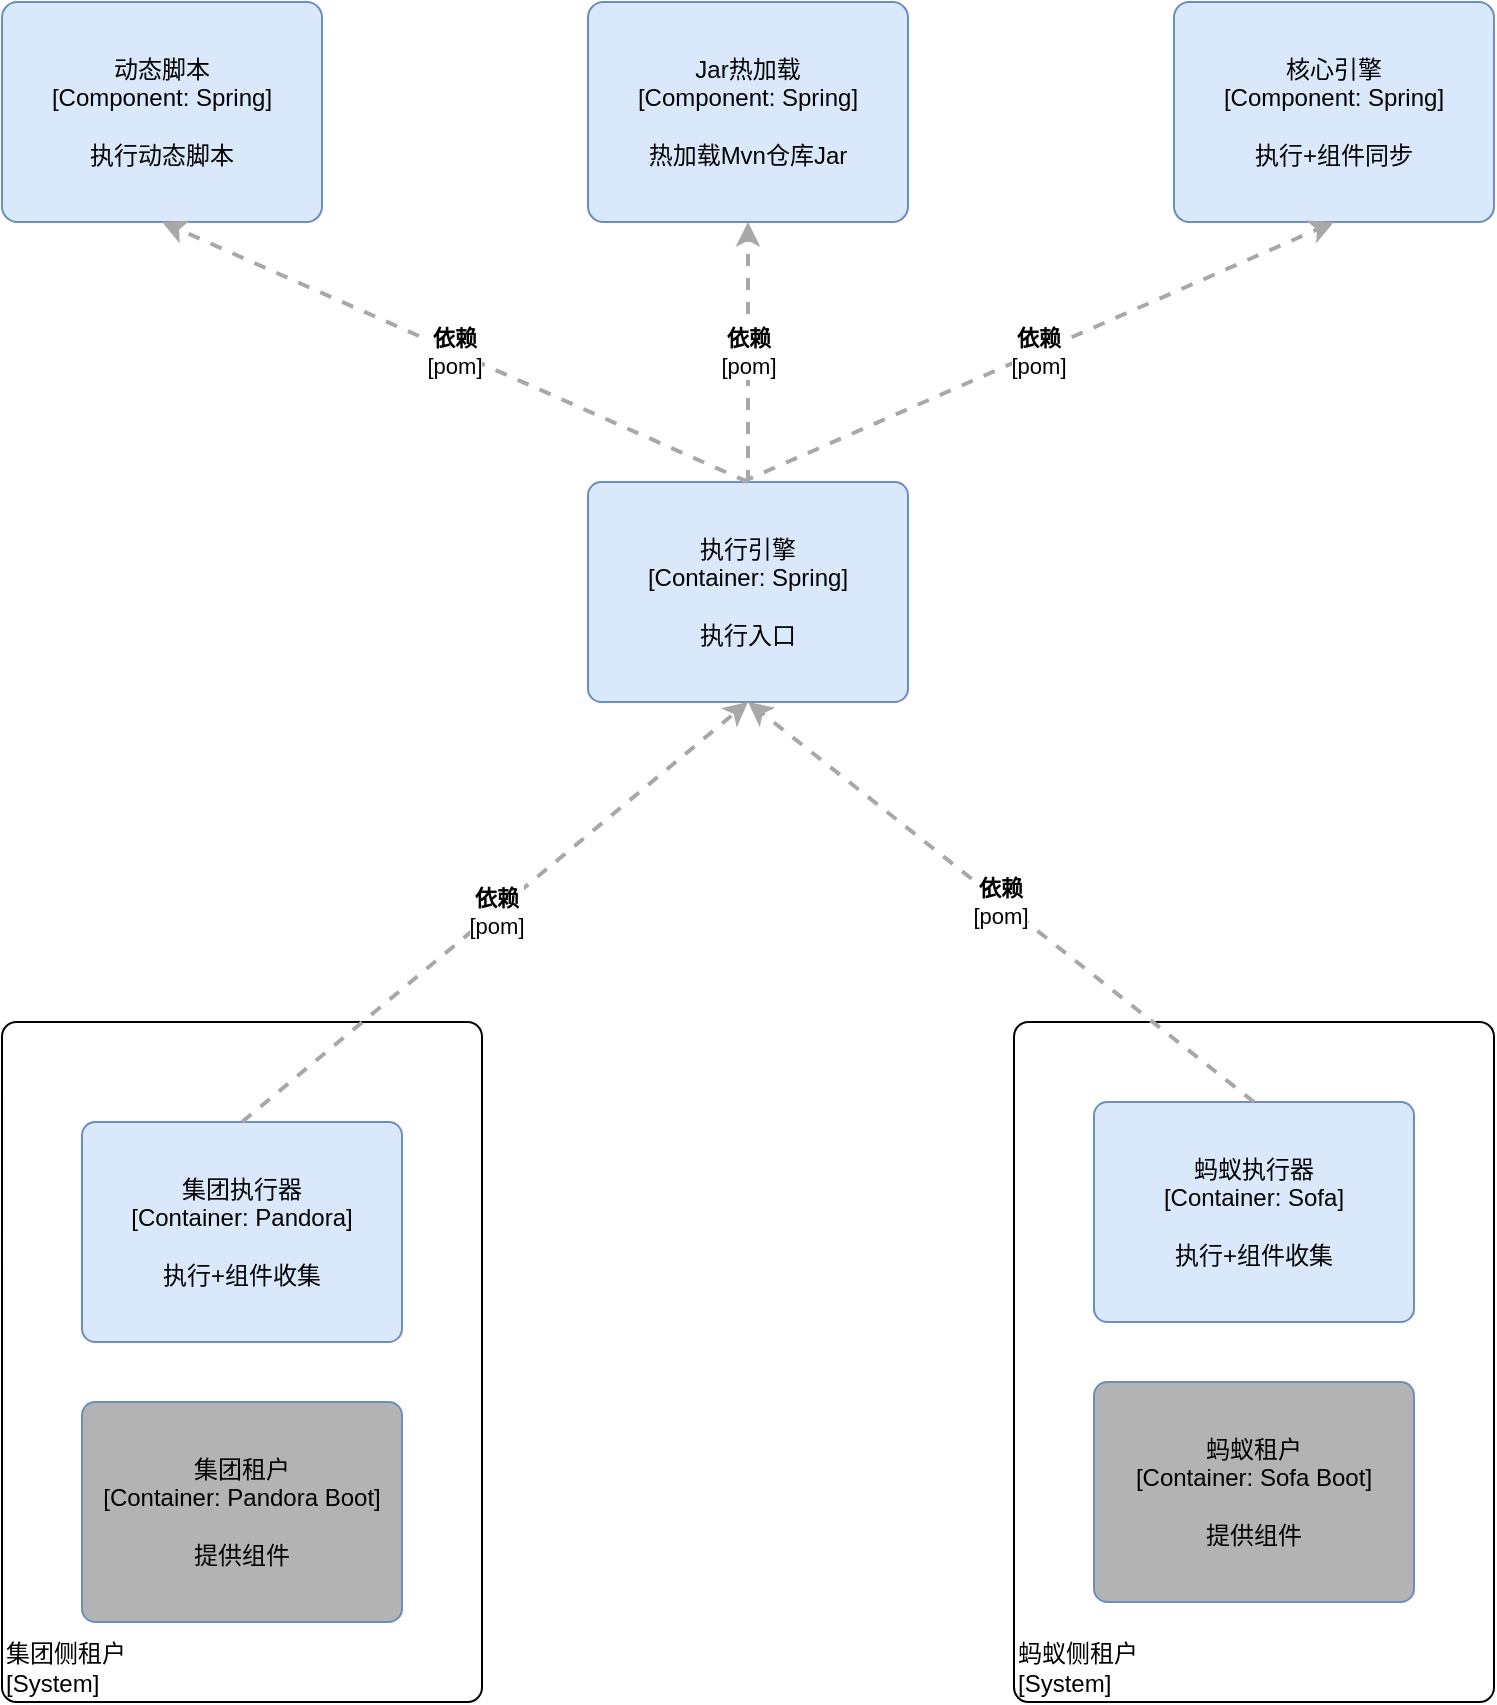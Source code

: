 <mxfile version="10.7.5" type="github"><diagram id="cb1CJ6oMo5VtyjcUvaWf" name="Page-1"><mxGraphModel dx="918" dy="544" grid="1" gridSize="10" guides="1" tooltips="1" connect="1" arrows="1" fold="1" page="1" pageScale="1" pageWidth="827" pageHeight="1169" math="0" shadow="0"><root><mxCell id="0"/><mxCell id="1" parent="0"/><object label="动态脚本&lt;br&gt;&lt;div&gt;[Component:&amp;nbsp;&lt;span&gt;Spring&lt;/span&gt;&lt;span&gt;]&lt;/span&gt;&lt;/div&gt;&lt;div&gt;&lt;br&gt;&lt;/div&gt;&lt;div&gt;执行动态脚本&lt;/div&gt;" placeholders="1" c4Name="name" c4Type="Component" c4Technology="technology" c4Description="Beschreibung" id="C_FYyAl8XMCKlQbPaqJ_-1"><mxCell style="rounded=1;whiteSpace=wrap;html=1;labelBackgroundColor=none;fillColor=#dae8fc;fontColor=#000000;align=center;arcSize=7;strokeColor=#6c8ebf;" parent="1" vertex="1"><mxGeometry x="40" y="120" width="160" height="110" as="geometry"/><C4Component as="c4"/></mxCell></object><object label="Jar热加载&lt;br&gt;&lt;div&gt;[Component: Spring&lt;span&gt;]&lt;/span&gt;&lt;/div&gt;&lt;div&gt;&lt;br&gt;&lt;/div&gt;&lt;div&gt;热加载Mvn仓库Jar&lt;/div&gt;" placeholders="1" c4Name="name" c4Type="Component" c4Technology="technology" c4Description="Beschreibung" id="C_FYyAl8XMCKlQbPaqJ_-3"><mxCell style="rounded=1;whiteSpace=wrap;html=1;labelBackgroundColor=none;fillColor=#dae8fc;fontColor=#000000;align=center;arcSize=7;strokeColor=#6c8ebf;" parent="1" vertex="1"><mxGeometry x="333" y="120" width="160" height="110" as="geometry"/><C4Component as="c4"/></mxCell></object><object label="核心引擎&lt;br&gt;&lt;div&gt;[Component: Spring&lt;span&gt;]&lt;/span&gt;&lt;/div&gt;&lt;div&gt;&lt;br&gt;&lt;/div&gt;&lt;div&gt;执行+组件同步&lt;/div&gt;" placeholders="1" c4Name="name" c4Type="Component" c4Technology="technology" c4Description="Beschreibung" id="C_FYyAl8XMCKlQbPaqJ_-4"><mxCell style="rounded=1;whiteSpace=wrap;html=1;labelBackgroundColor=none;fillColor=#dae8fc;fontColor=#000000;align=center;arcSize=7;strokeColor=#6c8ebf;" parent="1" vertex="1"><mxGeometry x="626" y="120" width="160" height="110" as="geometry"/><C4Component as="c4"/></mxCell></object><object label="&lt;span&gt;执行引擎&lt;br&gt;&lt;/span&gt;&lt;div&gt;[Container: Spring&lt;span&gt;]&lt;/span&gt;&lt;/div&gt;&lt;div&gt;&lt;br&gt;&lt;/div&gt;&lt;div&gt;执行入口&lt;/div&gt;" placeholders="1" c4Name="name" c4Type="Container" c4Technology="technology" c4Description="Beschreibung" id="C_FYyAl8XMCKlQbPaqJ_-5"><mxCell style="rounded=1;whiteSpace=wrap;html=1;labelBackgroundColor=none;fillColor=#dae8fc;fontColor=#000000;align=center;arcSize=6;strokeColor=#6c8ebf;" parent="1" vertex="1"><mxGeometry x="333" y="360" width="160" height="110" as="geometry"/><C4Container as="c4"/></mxCell></object><object label="&lt;div style=&quot;text-align: left&quot;&gt;集团侧租户&lt;/div&gt;&lt;div style=&quot;text-align: left&quot;&gt;[System]&lt;/div&gt;&lt;div style=&quot;text-align: right&quot;&gt;&lt;/div&gt;" placeholders="1" c4Name="集团侧租户" c4Type="DeploymentNode" c4OperationSystem="System" c4ScalingFactor="" id="C_FYyAl8XMCKlQbPaqJ_-12"><mxCell style="rounded=1;whiteSpace=wrap;html=1;labelBackgroundColor=none;fillColor=#ffffff;fontColor=#000000;align=left;arcSize=3;strokeColor=#000000;verticalAlign=bottom;shadow=0;" parent="1" vertex="1"><mxGeometry x="40" y="630" width="240" height="340" as="geometry"/><C4DeploymentNode as="c4"/></mxCell></object><object label="&lt;span&gt;集团执行器&lt;/span&gt;&lt;div&gt;[Container:&amp;nbsp;&lt;span&gt;Pandora&lt;/span&gt;&lt;span&gt;]&lt;/span&gt;&lt;/div&gt;&lt;div&gt;&lt;br&gt;&lt;/div&gt;&lt;div&gt;执行+组件收集&lt;/div&gt;" placeholders="1" c4Name="集团执行器" c4Type="Container" c4Technology="Spring+Pandora" c4Description="执行引擎" id="C_FYyAl8XMCKlQbPaqJ_-13"><mxCell style="rounded=1;whiteSpace=wrap;html=1;labelBackgroundColor=none;fillColor=#dae8fc;fontColor=#000000;align=center;arcSize=6;strokeColor=#6c8ebf;shadow=0;" parent="1" vertex="1"><mxGeometry x="80" y="680" width="160" height="110" as="geometry"/><C4Container as="c4"/></mxCell></object><object label="&lt;span&gt;集团租户&lt;/span&gt;&lt;div&gt;[Container:&amp;nbsp;&lt;span&gt;Pandora Boot&lt;/span&gt;&lt;span&gt;]&lt;/span&gt;&lt;/div&gt;&lt;div&gt;&lt;br&gt;&lt;/div&gt;&lt;div&gt;提供组件&lt;/div&gt;" placeholders="1" c4Name="集团租户" c4Type="Container" c4Technology="Pandora Boot" c4Description="提供组件" id="C_FYyAl8XMCKlQbPaqJ_-14"><mxCell style="rounded=1;whiteSpace=wrap;html=1;labelBackgroundColor=none;fillColor=#B3B3B3;fontColor=#000000;align=center;arcSize=6;strokeColor=#6c8ebf;shadow=0;" parent="1" vertex="1"><mxGeometry x="80" y="820" width="160" height="110" as="geometry"/><C4Container as="c4"/></mxCell></object><object label="&lt;div style=&quot;text-align: left&quot;&gt;蚂蚁侧租户&lt;/div&gt;&lt;div style=&quot;text-align: left&quot;&gt;[System]&lt;/div&gt;&lt;div style=&quot;text-align: right&quot;&gt;&lt;/div&gt;" placeholders="1" c4Name="蚂蚁侧租户" c4Type="DeploymentNode" c4OperationSystem="System" c4ScalingFactor="" id="C_FYyAl8XMCKlQbPaqJ_-15"><mxCell style="rounded=1;whiteSpace=wrap;html=1;labelBackgroundColor=none;fillColor=#ffffff;fontColor=#000000;align=left;arcSize=3;strokeColor=#000000;verticalAlign=bottom;shadow=0;" parent="1" vertex="1"><mxGeometry x="546" y="630" width="240" height="340" as="geometry"/><C4DeploymentNode as="c4"/></mxCell></object><object label="&lt;span&gt;蚂蚁执行器&lt;/span&gt;&lt;div&gt;[Container:&amp;nbsp;&lt;span&gt;Sofa&lt;/span&gt;&lt;span&gt;]&lt;/span&gt;&lt;/div&gt;&lt;div&gt;&lt;br&gt;&lt;/div&gt;&lt;div&gt;执行+组件收集&lt;/div&gt;" placeholders="1" c4Name="蚂蚁执行器" c4Type="Container" c4Technology="Spring+Sofa" c4Description="执行引擎" id="C_FYyAl8XMCKlQbPaqJ_-16"><mxCell style="rounded=1;whiteSpace=wrap;html=1;labelBackgroundColor=none;fillColor=#dae8fc;fontColor=#000000;align=center;arcSize=6;strokeColor=#6c8ebf;shadow=0;" parent="1" vertex="1"><mxGeometry x="586" y="670" width="160" height="110" as="geometry"/><C4Container as="c4"/></mxCell></object><object label="&lt;span&gt;蚂蚁租户&lt;/span&gt;&lt;div&gt;[Container:&amp;nbsp;&lt;span&gt;Sofa Boot&lt;/span&gt;&lt;span&gt;]&lt;/span&gt;&lt;/div&gt;&lt;div&gt;&lt;br&gt;&lt;/div&gt;&lt;div&gt;提供组件&lt;/div&gt;" placeholders="1" c4Name="蚂蚁租户" c4Type="Container" c4Technology="Sofa Boot" c4Description="提供组件" id="C_FYyAl8XMCKlQbPaqJ_-17"><mxCell style="rounded=1;whiteSpace=wrap;html=1;labelBackgroundColor=none;fillColor=#B3B3B3;fontColor=#000000;align=center;arcSize=6;strokeColor=#6c8ebf;shadow=0;" parent="1" vertex="1"><mxGeometry x="586" y="810" width="160" height="110" as="geometry"/><C4Container as="c4"/></mxCell></object><object label="&lt;div style=&quot;text-align: left&quot;&gt;&lt;div style=&quot;text-align: center&quot;&gt;&lt;b&gt;依赖&lt;/b&gt;&lt;/div&gt;&lt;div style=&quot;text-align: center&quot;&gt;[pom]&lt;/div&gt;&lt;/div&gt;" c4Type="Relationship" c4Description="Beschreibung" c4Technology="technology" id="C_FYyAl8XMCKlQbPaqJ_-18"><mxCell style="edgeStyle=none;rounded=0;html=1;entryX=0.5;entryY=1;jettySize=auto;orthogonalLoop=1;strokeColor=#A8A8A8;strokeWidth=2;fontColor=#000000;jumpStyle=none;dashed=1;entryDx=0;entryDy=0;exitX=0.5;exitY=0;exitDx=0;exitDy=0;" parent="1" source="C_FYyAl8XMCKlQbPaqJ_-5" target="C_FYyAl8XMCKlQbPaqJ_-1" edge="1"><mxGeometry width="160" relative="1" as="geometry"><mxPoint x="200" y="350" as="sourcePoint"/><mxPoint x="200" y="1000" as="targetPoint"/></mxGeometry><C4Relationship as="c4"/></mxCell></object><object label="&lt;div style=&quot;text-align: left&quot;&gt;&lt;div style=&quot;text-align: center&quot;&gt;&lt;b&gt;依赖&lt;/b&gt;&lt;/div&gt;&lt;div style=&quot;text-align: center&quot;&gt;[pom]&lt;/div&gt;&lt;/div&gt;" c4Type="Relationship" c4Description="Beschreibung" c4Technology="technology" id="C_FYyAl8XMCKlQbPaqJ_-22"><mxCell style="edgeStyle=none;rounded=0;html=1;entryX=0.5;entryY=1;jettySize=auto;orthogonalLoop=1;strokeColor=#A8A8A8;strokeWidth=2;fontColor=#000000;jumpStyle=none;dashed=1;entryDx=0;entryDy=0;exitX=0.5;exitY=0;exitDx=0;exitDy=0;" parent="1" source="C_FYyAl8XMCKlQbPaqJ_-5" target="C_FYyAl8XMCKlQbPaqJ_-3" edge="1"><mxGeometry width="160" relative="1" as="geometry"><mxPoint x="413" y="350" as="sourcePoint"/><mxPoint x="129.765" y="239.647" as="targetPoint"/></mxGeometry><C4Relationship as="c4"/></mxCell></object><object label="&lt;div style=&quot;text-align: left&quot;&gt;&lt;div style=&quot;text-align: center&quot;&gt;&lt;b&gt;依赖&lt;/b&gt;&lt;/div&gt;&lt;div style=&quot;text-align: center&quot;&gt;[pom]&lt;/div&gt;&lt;/div&gt;" c4Type="Relationship" c4Description="Beschreibung" c4Technology="technology" id="C_FYyAl8XMCKlQbPaqJ_-23"><mxCell style="edgeStyle=none;rounded=0;html=1;entryX=0.5;entryY=1;jettySize=auto;orthogonalLoop=1;strokeColor=#A8A8A8;strokeWidth=2;fontColor=#000000;jumpStyle=none;dashed=1;entryDx=0;entryDy=0;" parent="1" target="C_FYyAl8XMCKlQbPaqJ_-4" edge="1"><mxGeometry width="160" relative="1" as="geometry"><mxPoint x="410" y="360" as="sourcePoint"/><mxPoint x="422.706" y="239.647" as="targetPoint"/></mxGeometry><C4Relationship as="c4"/></mxCell></object><object label="&lt;div style=&quot;text-align: left&quot;&gt;&lt;div style=&quot;text-align: center&quot;&gt;&lt;b&gt;依赖&lt;/b&gt;&lt;/div&gt;&lt;div style=&quot;text-align: center&quot;&gt;[pom]&lt;/div&gt;&lt;/div&gt;" c4Type="Relationship" c4Description="Beschreibung" c4Technology="technology" id="C_FYyAl8XMCKlQbPaqJ_-24"><mxCell style="edgeStyle=none;rounded=0;html=1;entryX=0.5;entryY=1;jettySize=auto;orthogonalLoop=1;strokeColor=#A8A8A8;strokeWidth=2;fontColor=#000000;jumpStyle=none;dashed=1;entryDx=0;entryDy=0;exitX=0.5;exitY=0;exitDx=0;exitDy=0;" parent="1" source="C_FYyAl8XMCKlQbPaqJ_-16" target="C_FYyAl8XMCKlQbPaqJ_-5" edge="1"><mxGeometry width="160" relative="1" as="geometry"><mxPoint x="420" y="370" as="sourcePoint"/><mxPoint x="716.333" y="240.333" as="targetPoint"/></mxGeometry><C4Relationship as="c4"/></mxCell></object><object label="&lt;div style=&quot;text-align: left&quot;&gt;&lt;div style=&quot;text-align: center&quot;&gt;&lt;b&gt;依赖&lt;/b&gt;&lt;/div&gt;&lt;div style=&quot;text-align: center&quot;&gt;[pom]&lt;/div&gt;&lt;/div&gt;" c4Type="Relationship" c4Description="Beschreibung" c4Technology="technology" id="C_FYyAl8XMCKlQbPaqJ_-25"><mxCell style="edgeStyle=none;rounded=0;html=1;jettySize=auto;orthogonalLoop=1;strokeColor=#A8A8A8;strokeWidth=2;fontColor=#000000;jumpStyle=none;dashed=1;exitX=0.5;exitY=0;exitDx=0;exitDy=0;entryX=0.5;entryY=1;entryDx=0;entryDy=0;" parent="1" source="C_FYyAl8XMCKlQbPaqJ_-13" target="C_FYyAl8XMCKlQbPaqJ_-5" edge="1"><mxGeometry width="160" relative="1" as="geometry"><mxPoint x="676.333" y="680.333" as="sourcePoint"/><mxPoint x="310" y="540" as="targetPoint"/></mxGeometry><C4Relationship as="c4"/></mxCell></object></root></mxGraphModel></diagram></mxfile>